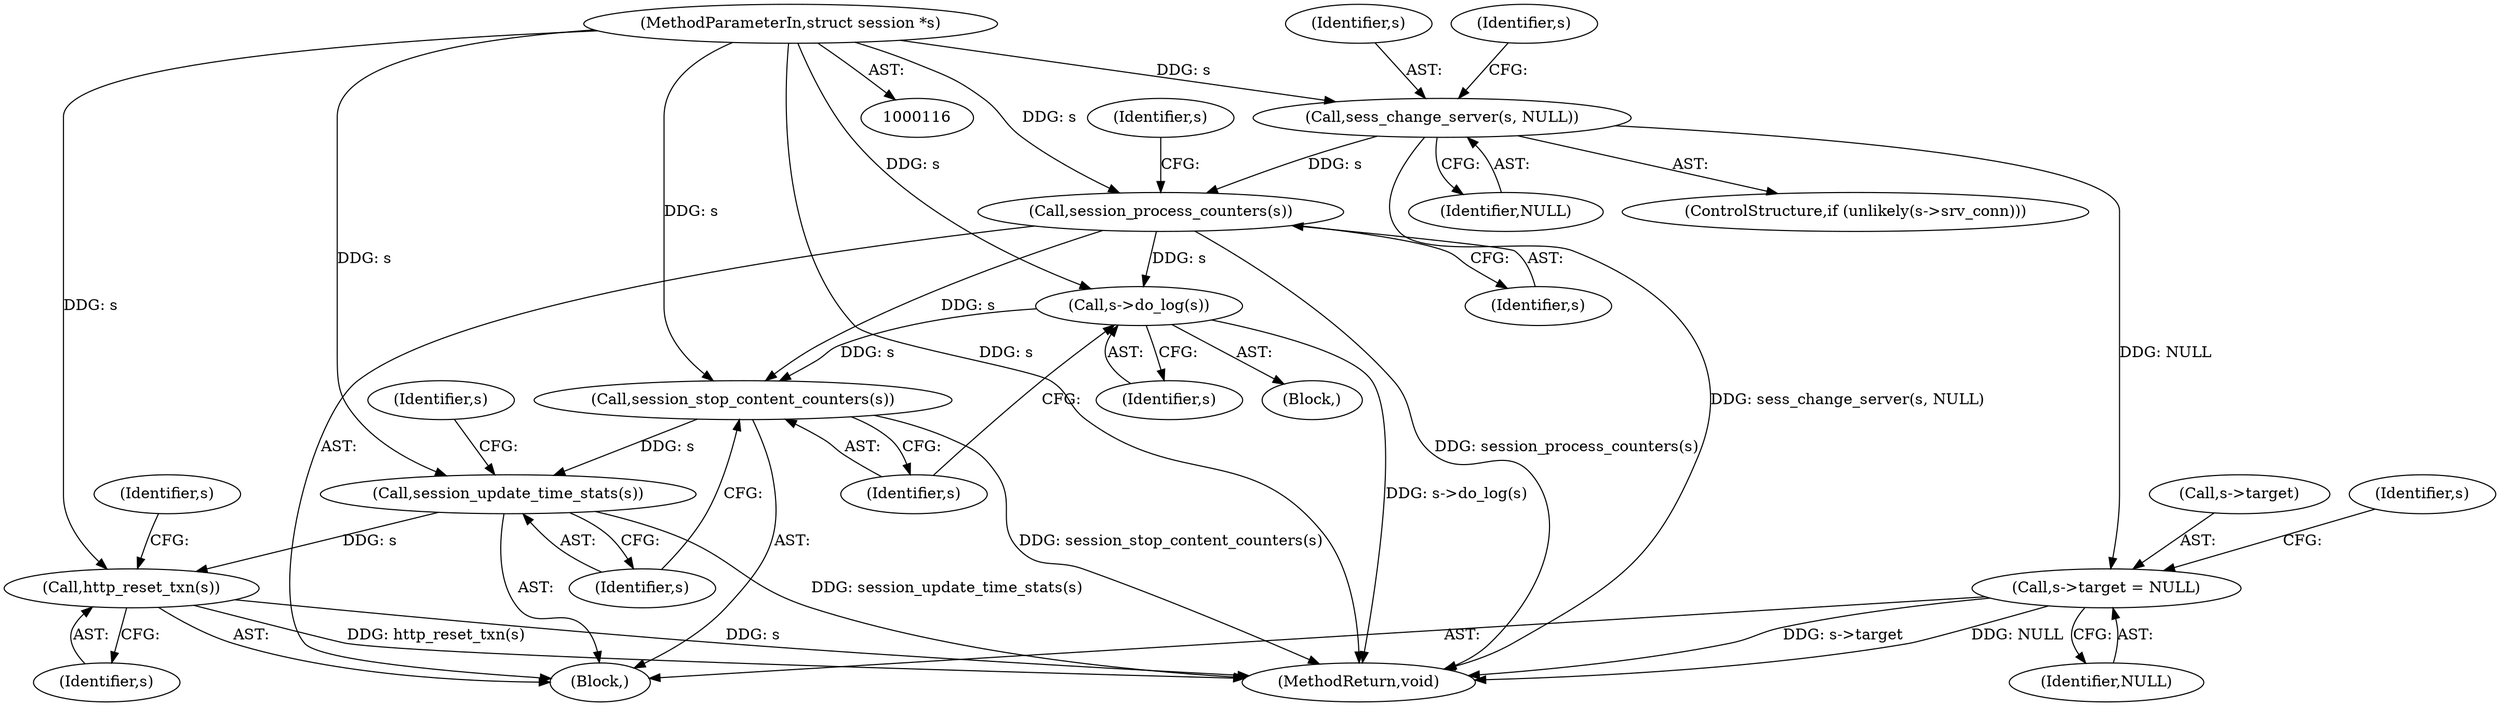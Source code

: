 digraph "0_haproxy_b4d05093bc89f71377230228007e69a1434c1a0c@pointer" {
"1000187" [label="(Call,sess_change_server(s, NULL))"];
"1000117" [label="(MethodParameterIn,struct session *s)"];
"1000205" [label="(Call,session_process_counters(s))"];
"1000407" [label="(Call,s->do_log(s))"];
"1000409" [label="(Call,session_stop_content_counters(s))"];
"1000411" [label="(Call,session_update_time_stats(s))"];
"1000726" [label="(Call,http_reset_txn(s))"];
"1000564" [label="(Call,s->target = NULL)"];
"1000210" [label="(Identifier,s)"];
"1000408" [label="(Identifier,s)"];
"1000412" [label="(Identifier,s)"];
"1000118" [label="(Block,)"];
"1000409" [label="(Call,session_stop_content_counters(s))"];
"1000406" [label="(Block,)"];
"1000411" [label="(Call,session_update_time_stats(s))"];
"1000188" [label="(Identifier,s)"];
"1000206" [label="(Identifier,s)"];
"1000568" [label="(Identifier,NULL)"];
"1000187" [label="(Call,sess_change_server(s, NULL))"];
"1000726" [label="(Call,http_reset_txn(s))"];
"1000416" [label="(Identifier,s)"];
"1000205" [label="(Call,session_process_counters(s))"];
"1000727" [label="(Identifier,s)"];
"1000117" [label="(MethodParameterIn,struct session *s)"];
"1000193" [label="(Identifier,s)"];
"1000564" [label="(Call,s->target = NULL)"];
"1000731" [label="(Identifier,s)"];
"1000565" [label="(Call,s->target)"];
"1000575" [label="(Identifier,s)"];
"1000899" [label="(MethodReturn,void)"];
"1000189" [label="(Identifier,NULL)"];
"1000407" [label="(Call,s->do_log(s))"];
"1000410" [label="(Identifier,s)"];
"1000182" [label="(ControlStructure,if (unlikely(s->srv_conn)))"];
"1000187" -> "1000182"  [label="AST: "];
"1000187" -> "1000189"  [label="CFG: "];
"1000188" -> "1000187"  [label="AST: "];
"1000189" -> "1000187"  [label="AST: "];
"1000193" -> "1000187"  [label="CFG: "];
"1000187" -> "1000899"  [label="DDG: sess_change_server(s, NULL)"];
"1000117" -> "1000187"  [label="DDG: s"];
"1000187" -> "1000205"  [label="DDG: s"];
"1000187" -> "1000564"  [label="DDG: NULL"];
"1000117" -> "1000116"  [label="AST: "];
"1000117" -> "1000899"  [label="DDG: s"];
"1000117" -> "1000205"  [label="DDG: s"];
"1000117" -> "1000407"  [label="DDG: s"];
"1000117" -> "1000409"  [label="DDG: s"];
"1000117" -> "1000411"  [label="DDG: s"];
"1000117" -> "1000726"  [label="DDG: s"];
"1000205" -> "1000118"  [label="AST: "];
"1000205" -> "1000206"  [label="CFG: "];
"1000206" -> "1000205"  [label="AST: "];
"1000210" -> "1000205"  [label="CFG: "];
"1000205" -> "1000899"  [label="DDG: session_process_counters(s)"];
"1000205" -> "1000407"  [label="DDG: s"];
"1000205" -> "1000409"  [label="DDG: s"];
"1000407" -> "1000406"  [label="AST: "];
"1000407" -> "1000408"  [label="CFG: "];
"1000408" -> "1000407"  [label="AST: "];
"1000410" -> "1000407"  [label="CFG: "];
"1000407" -> "1000899"  [label="DDG: s->do_log(s)"];
"1000407" -> "1000409"  [label="DDG: s"];
"1000409" -> "1000118"  [label="AST: "];
"1000409" -> "1000410"  [label="CFG: "];
"1000410" -> "1000409"  [label="AST: "];
"1000412" -> "1000409"  [label="CFG: "];
"1000409" -> "1000899"  [label="DDG: session_stop_content_counters(s)"];
"1000409" -> "1000411"  [label="DDG: s"];
"1000411" -> "1000118"  [label="AST: "];
"1000411" -> "1000412"  [label="CFG: "];
"1000412" -> "1000411"  [label="AST: "];
"1000416" -> "1000411"  [label="CFG: "];
"1000411" -> "1000899"  [label="DDG: session_update_time_stats(s)"];
"1000411" -> "1000726"  [label="DDG: s"];
"1000726" -> "1000118"  [label="AST: "];
"1000726" -> "1000727"  [label="CFG: "];
"1000727" -> "1000726"  [label="AST: "];
"1000731" -> "1000726"  [label="CFG: "];
"1000726" -> "1000899"  [label="DDG: s"];
"1000726" -> "1000899"  [label="DDG: http_reset_txn(s)"];
"1000564" -> "1000118"  [label="AST: "];
"1000564" -> "1000568"  [label="CFG: "];
"1000565" -> "1000564"  [label="AST: "];
"1000568" -> "1000564"  [label="AST: "];
"1000575" -> "1000564"  [label="CFG: "];
"1000564" -> "1000899"  [label="DDG: NULL"];
"1000564" -> "1000899"  [label="DDG: s->target"];
}
